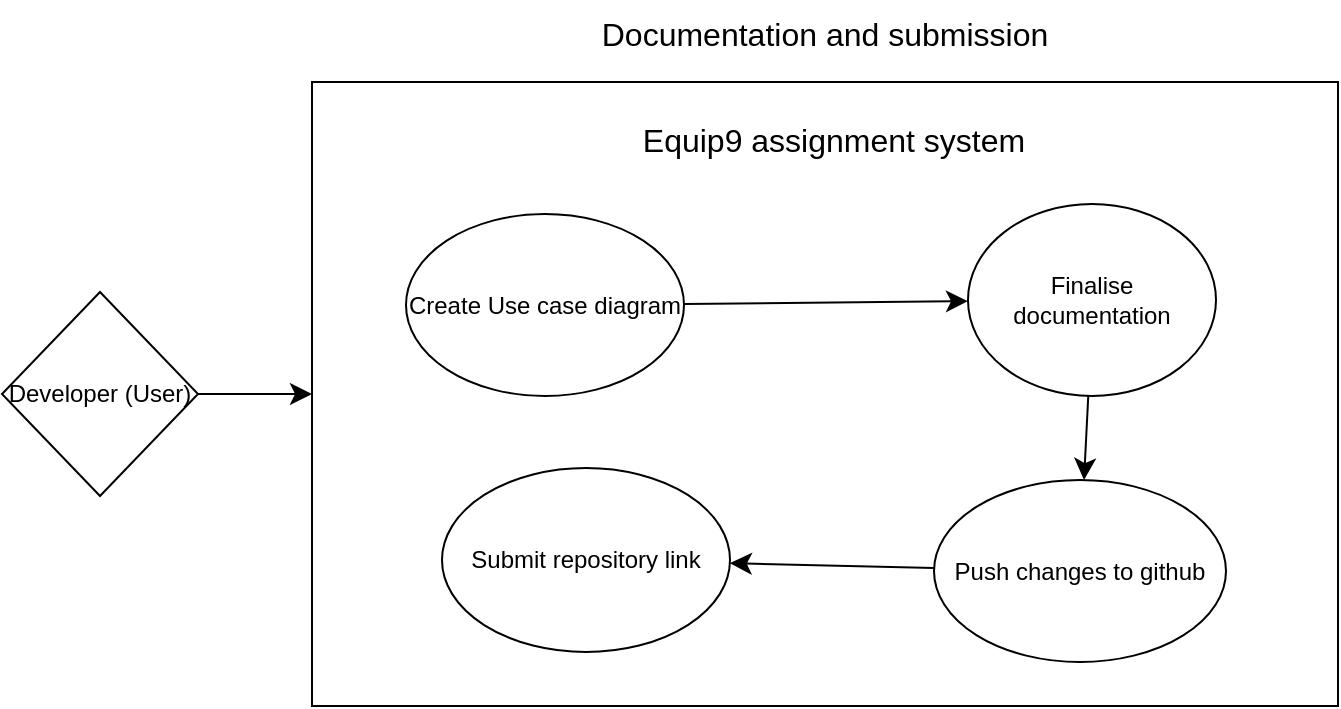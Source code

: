 <mxfile version="25.0.3">
  <diagram name="Page-1" id="_QFIYGUvJDqAoR0FGxrj">
    <mxGraphModel dx="1147" dy="1334" grid="0" gridSize="10" guides="1" tooltips="1" connect="1" arrows="1" fold="1" page="0" pageScale="1" pageWidth="827" pageHeight="1169" math="0" shadow="0">
      <root>
        <mxCell id="0" />
        <mxCell id="1" parent="0" />
        <mxCell id="tkhZARw6M0-DSfUEbTHD-1" value="" style="rounded=0;whiteSpace=wrap;html=1;" vertex="1" parent="1">
          <mxGeometry x="8" y="-67" width="513" height="312" as="geometry" />
        </mxCell>
        <mxCell id="tkhZARw6M0-DSfUEbTHD-5" value="" style="edgeStyle=none;curved=1;rounded=0;orthogonalLoop=1;jettySize=auto;html=1;fontSize=12;startSize=8;endSize=8;" edge="1" parent="1" source="tkhZARw6M0-DSfUEbTHD-4" target="tkhZARw6M0-DSfUEbTHD-1">
          <mxGeometry relative="1" as="geometry" />
        </mxCell>
        <mxCell id="tkhZARw6M0-DSfUEbTHD-4" value="Developer (User)" style="rhombus;whiteSpace=wrap;html=1;" vertex="1" parent="1">
          <mxGeometry x="-147" y="38" width="98" height="102" as="geometry" />
        </mxCell>
        <mxCell id="tkhZARw6M0-DSfUEbTHD-10" value="" style="edgeStyle=none;curved=1;rounded=0;orthogonalLoop=1;jettySize=auto;html=1;fontSize=12;startSize=8;endSize=8;" edge="1" parent="1" source="tkhZARw6M0-DSfUEbTHD-6" target="tkhZARw6M0-DSfUEbTHD-7">
          <mxGeometry relative="1" as="geometry" />
        </mxCell>
        <mxCell id="tkhZARw6M0-DSfUEbTHD-6" value="Create Use case diagram" style="ellipse;whiteSpace=wrap;html=1;" vertex="1" parent="1">
          <mxGeometry x="55" y="-1" width="139" height="91" as="geometry" />
        </mxCell>
        <mxCell id="tkhZARw6M0-DSfUEbTHD-11" value="" style="edgeStyle=none;curved=1;rounded=0;orthogonalLoop=1;jettySize=auto;html=1;fontSize=12;startSize=8;endSize=8;" edge="1" parent="1" source="tkhZARw6M0-DSfUEbTHD-7" target="tkhZARw6M0-DSfUEbTHD-9">
          <mxGeometry relative="1" as="geometry" />
        </mxCell>
        <mxCell id="tkhZARw6M0-DSfUEbTHD-7" value="Finalise documentation" style="ellipse;whiteSpace=wrap;html=1;" vertex="1" parent="1">
          <mxGeometry x="336" y="-6" width="124" height="96" as="geometry" />
        </mxCell>
        <mxCell id="tkhZARw6M0-DSfUEbTHD-8" value="Submit repository link" style="ellipse;whiteSpace=wrap;html=1;" vertex="1" parent="1">
          <mxGeometry x="73" y="126" width="144" height="92" as="geometry" />
        </mxCell>
        <mxCell id="tkhZARw6M0-DSfUEbTHD-12" value="" style="edgeStyle=none;curved=1;rounded=0;orthogonalLoop=1;jettySize=auto;html=1;fontSize=12;startSize=8;endSize=8;" edge="1" parent="1" source="tkhZARw6M0-DSfUEbTHD-9" target="tkhZARw6M0-DSfUEbTHD-8">
          <mxGeometry relative="1" as="geometry" />
        </mxCell>
        <mxCell id="tkhZARw6M0-DSfUEbTHD-9" value="Push changes to github" style="ellipse;whiteSpace=wrap;html=1;" vertex="1" parent="1">
          <mxGeometry x="319" y="132" width="146" height="91" as="geometry" />
        </mxCell>
        <mxCell id="tkhZARw6M0-DSfUEbTHD-13" value="Equip9 assignment system" style="text;strokeColor=none;fillColor=none;html=1;align=center;verticalAlign=middle;whiteSpace=wrap;rounded=0;fontSize=16;" vertex="1" parent="1">
          <mxGeometry x="138" y="-53" width="262" height="30" as="geometry" />
        </mxCell>
        <mxCell id="tkhZARw6M0-DSfUEbTHD-14" value="Documentation and submission" style="text;strokeColor=none;fillColor=none;html=1;align=center;verticalAlign=middle;whiteSpace=wrap;rounded=0;fontSize=16;" vertex="1" parent="1">
          <mxGeometry x="88" y="-108" width="353" height="33" as="geometry" />
        </mxCell>
      </root>
    </mxGraphModel>
  </diagram>
</mxfile>
